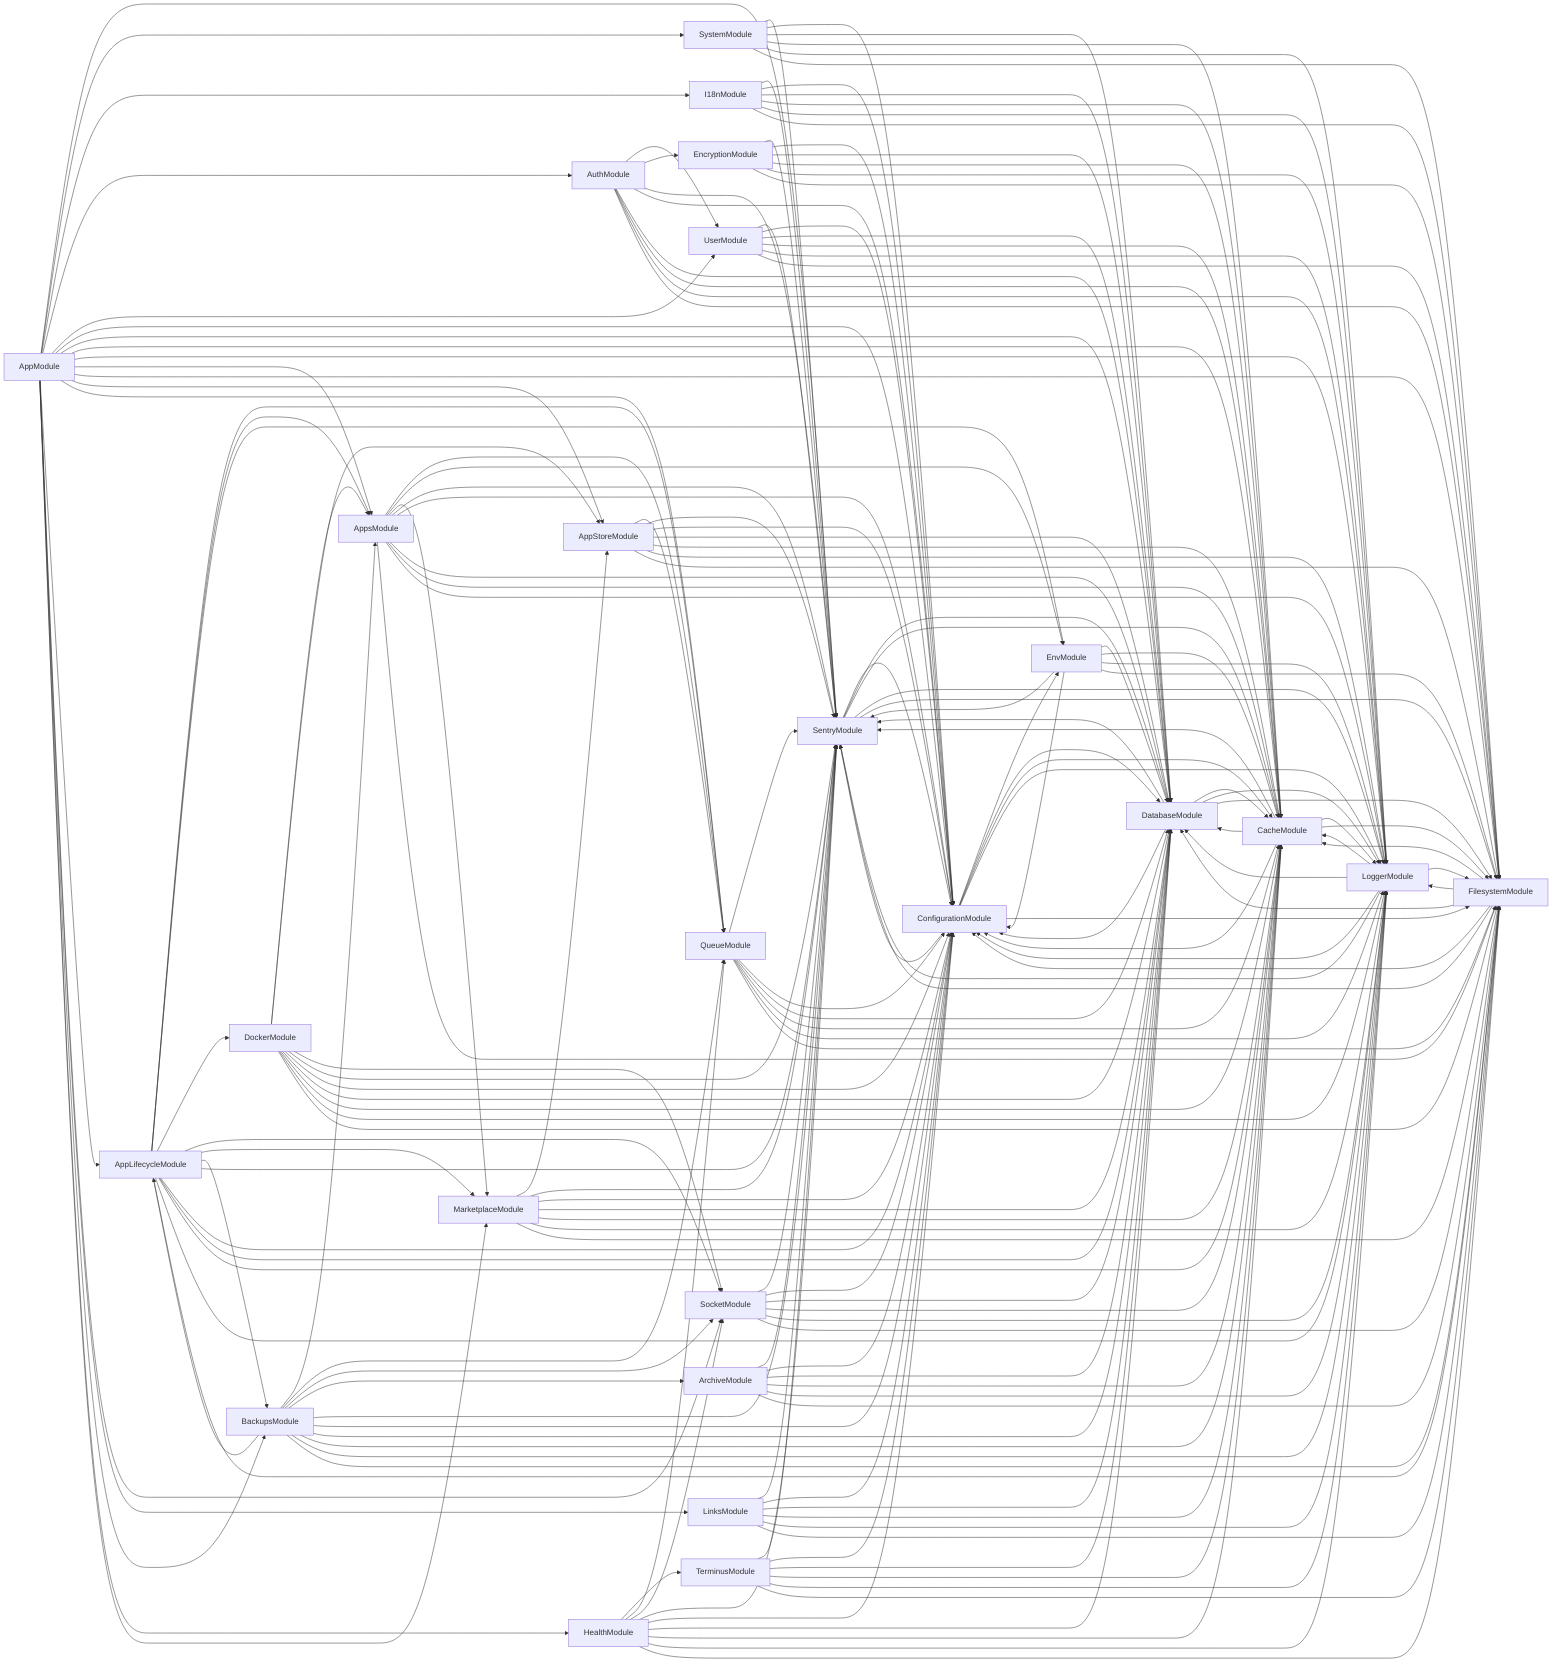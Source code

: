 graph LR
  AppModule-->SentryModule
  SentryModule-->ConfigurationModule
  ConfigurationModule-->EnvModule
  EnvModule-->SentryModule
  EnvModule-->ConfigurationModule
  EnvModule-->DatabaseModule
  DatabaseModule-->SentryModule
  DatabaseModule-->ConfigurationModule
  DatabaseModule-->CacheModule
  CacheModule-->SentryModule
  CacheModule-->ConfigurationModule
  CacheModule-->DatabaseModule
  CacheModule-->LoggerModule
  LoggerModule-->SentryModule
  LoggerModule-->ConfigurationModule
  LoggerModule-->DatabaseModule
  LoggerModule-->CacheModule
  LoggerModule-->FilesystemModule
  FilesystemModule-->SentryModule
  FilesystemModule-->ConfigurationModule
  FilesystemModule-->DatabaseModule
  FilesystemModule-->CacheModule
  FilesystemModule-->LoggerModule
  CacheModule-->FilesystemModule
  DatabaseModule-->LoggerModule
  DatabaseModule-->FilesystemModule
  EnvModule-->CacheModule
  EnvModule-->LoggerModule
  EnvModule-->FilesystemModule
  ConfigurationModule-->SentryModule
  ConfigurationModule-->DatabaseModule
  ConfigurationModule-->CacheModule
  ConfigurationModule-->LoggerModule
  ConfigurationModule-->FilesystemModule
  SentryModule-->DatabaseModule
  SentryModule-->CacheModule
  SentryModule-->LoggerModule
  SentryModule-->FilesystemModule
  AppModule-->SystemModule
  SystemModule-->SentryModule
  SystemModule-->ConfigurationModule
  SystemModule-->DatabaseModule
  SystemModule-->CacheModule
  SystemModule-->LoggerModule
  SystemModule-->FilesystemModule
  AppModule-->I18nModule
  I18nModule-->SentryModule
  I18nModule-->ConfigurationModule
  I18nModule-->DatabaseModule
  I18nModule-->CacheModule
  I18nModule-->LoggerModule
  I18nModule-->FilesystemModule
  AppModule-->AuthModule
  AuthModule-->UserModule
  UserModule-->SentryModule
  UserModule-->ConfigurationModule
  UserModule-->DatabaseModule
  UserModule-->CacheModule
  UserModule-->LoggerModule
  UserModule-->FilesystemModule
  AuthModule-->EncryptionModule
  EncryptionModule-->SentryModule
  EncryptionModule-->ConfigurationModule
  EncryptionModule-->DatabaseModule
  EncryptionModule-->CacheModule
  EncryptionModule-->LoggerModule
  EncryptionModule-->FilesystemModule
  AuthModule-->SentryModule
  AuthModule-->ConfigurationModule
  AuthModule-->DatabaseModule
  AuthModule-->CacheModule
  AuthModule-->LoggerModule
  AuthModule-->FilesystemModule
  AppModule-->UserModule
  AppModule-->ConfigurationModule
  AppModule-->DatabaseModule
  AppModule-->CacheModule
  AppModule-->LoggerModule
  AppModule-->AppsModule
  AppsModule-->QueueModule
  QueueModule-->SentryModule
  QueueModule-->ConfigurationModule
  QueueModule-->DatabaseModule
  QueueModule-->CacheModule
  QueueModule-->LoggerModule
  QueueModule-->FilesystemModule
  AppsModule-->EnvModule
  AppsModule-->MarketplaceModule
  MarketplaceModule-->AppStoreModule
  AppStoreModule-->QueueModule
  AppStoreModule-->SentryModule
  AppStoreModule-->ConfigurationModule
  AppStoreModule-->DatabaseModule
  AppStoreModule-->CacheModule
  AppStoreModule-->LoggerModule
  AppStoreModule-->FilesystemModule
  MarketplaceModule-->SentryModule
  MarketplaceModule-->ConfigurationModule
  MarketplaceModule-->DatabaseModule
  MarketplaceModule-->CacheModule
  MarketplaceModule-->LoggerModule
  MarketplaceModule-->FilesystemModule
  AppsModule-->SentryModule
  AppsModule-->ConfigurationModule
  AppsModule-->DatabaseModule
  AppsModule-->CacheModule
  AppsModule-->LoggerModule
  AppsModule-->FilesystemModule
  AppModule-->FilesystemModule
  AppModule-->AppStoreModule
  AppModule-->QueueModule
  AppModule-->AppLifecycleModule
  AppLifecycleModule-->QueueModule
  AppLifecycleModule-->AppsModule
  AppLifecycleModule-->EnvModule
  AppLifecycleModule-->DockerModule
  DockerModule-->AppsModule
  DockerModule-->AppStoreModule
  DockerModule-->SocketModule
  SocketModule-->SentryModule
  SocketModule-->ConfigurationModule
  SocketModule-->DatabaseModule
  SocketModule-->CacheModule
  SocketModule-->LoggerModule
  SocketModule-->FilesystemModule
  DockerModule-->SentryModule
  DockerModule-->ConfigurationModule
  DockerModule-->DatabaseModule
  DockerModule-->CacheModule
  DockerModule-->LoggerModule
  DockerModule-->FilesystemModule
  AppLifecycleModule-->SocketModule
  AppLifecycleModule-->MarketplaceModule
  AppLifecycleModule-->BackupsModule
  BackupsModule-->AppLifecycleModule
  BackupsModule-->AppsModule
  BackupsModule-->QueueModule
  BackupsModule-->SocketModule
  BackupsModule-->ArchiveModule
  ArchiveModule-->SentryModule
  ArchiveModule-->ConfigurationModule
  ArchiveModule-->DatabaseModule
  ArchiveModule-->CacheModule
  ArchiveModule-->LoggerModule
  ArchiveModule-->FilesystemModule
  BackupsModule-->SentryModule
  BackupsModule-->ConfigurationModule
  BackupsModule-->DatabaseModule
  BackupsModule-->CacheModule
  BackupsModule-->LoggerModule
  BackupsModule-->FilesystemModule
  AppLifecycleModule-->SentryModule
  AppLifecycleModule-->ConfigurationModule
  AppLifecycleModule-->DatabaseModule
  AppLifecycleModule-->CacheModule
  AppLifecycleModule-->LoggerModule
  AppLifecycleModule-->FilesystemModule
  AppModule-->SocketModule
  AppModule-->LinksModule
  LinksModule-->SentryModule
  LinksModule-->ConfigurationModule
  LinksModule-->DatabaseModule
  LinksModule-->CacheModule
  LinksModule-->LoggerModule
  LinksModule-->FilesystemModule
  AppModule-->BackupsModule
  AppModule-->HealthModule
  HealthModule-->TerminusModule
  TerminusModule-->SentryModule
  TerminusModule-->ConfigurationModule
  TerminusModule-->DatabaseModule
  TerminusModule-->CacheModule
  TerminusModule-->LoggerModule
  TerminusModule-->FilesystemModule
  HealthModule-->QueueModule
  HealthModule-->SocketModule
  HealthModule-->SentryModule
  HealthModule-->ConfigurationModule
  HealthModule-->DatabaseModule
  HealthModule-->CacheModule
  HealthModule-->LoggerModule
  HealthModule-->FilesystemModule
  AppModule-->MarketplaceModule